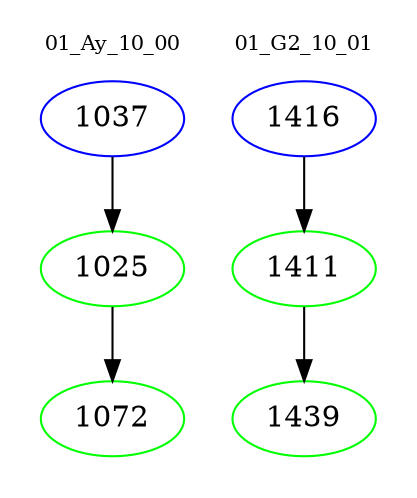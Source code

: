 digraph{
subgraph cluster_0 {
color = white
label = "01_Ay_10_00";
fontsize=10;
T0_1037 [label="1037", color="blue"]
T0_1037 -> T0_1025 [color="black"]
T0_1025 [label="1025", color="green"]
T0_1025 -> T0_1072 [color="black"]
T0_1072 [label="1072", color="green"]
}
subgraph cluster_1 {
color = white
label = "01_G2_10_01";
fontsize=10;
T1_1416 [label="1416", color="blue"]
T1_1416 -> T1_1411 [color="black"]
T1_1411 [label="1411", color="green"]
T1_1411 -> T1_1439 [color="black"]
T1_1439 [label="1439", color="green"]
}
}
